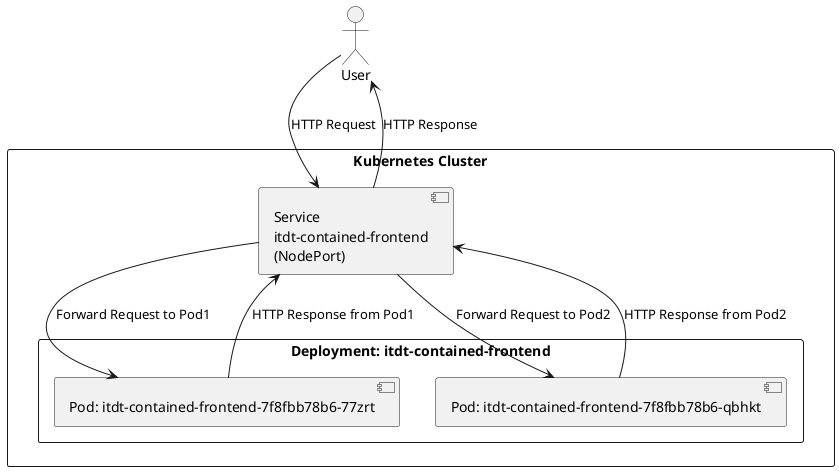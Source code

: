 @startuml

rectangle "Kubernetes Cluster" {
  component "Service\nitdt-contained-frontend\n(NodePort)" as service
  
  rectangle "Deployment: itdt-contained-frontend" {
    component "Pod: itdt-contained-frontend-7f8fbb78b6-77zrt" as pod1 
    component "Pod: itdt-contained-frontend-7f8fbb78b6-qbhkt" as pod2 
  }
}

actor "User" as user

user --> service : "HTTP Request"
service --> pod1 : "Forward Request to Pod1"
service --> pod2 : "Forward Request to Pod2"
pod1 --> service : "HTTP Response from Pod1"
pod2 --> service : "HTTP Response from Pod2"
service --> user : "HTTP Response"

@enduml
